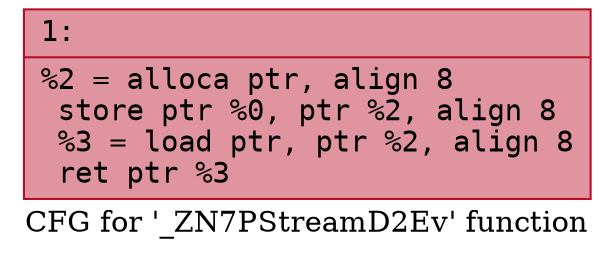 digraph "CFG for '_ZN7PStreamD2Ev' function" {
	label="CFG for '_ZN7PStreamD2Ev' function";

	Node0x600000939d10 [shape=record,color="#b70d28ff", style=filled, fillcolor="#b70d2870" fontname="Courier",label="{1:\l|  %2 = alloca ptr, align 8\l  store ptr %0, ptr %2, align 8\l  %3 = load ptr, ptr %2, align 8\l  ret ptr %3\l}"];
}

